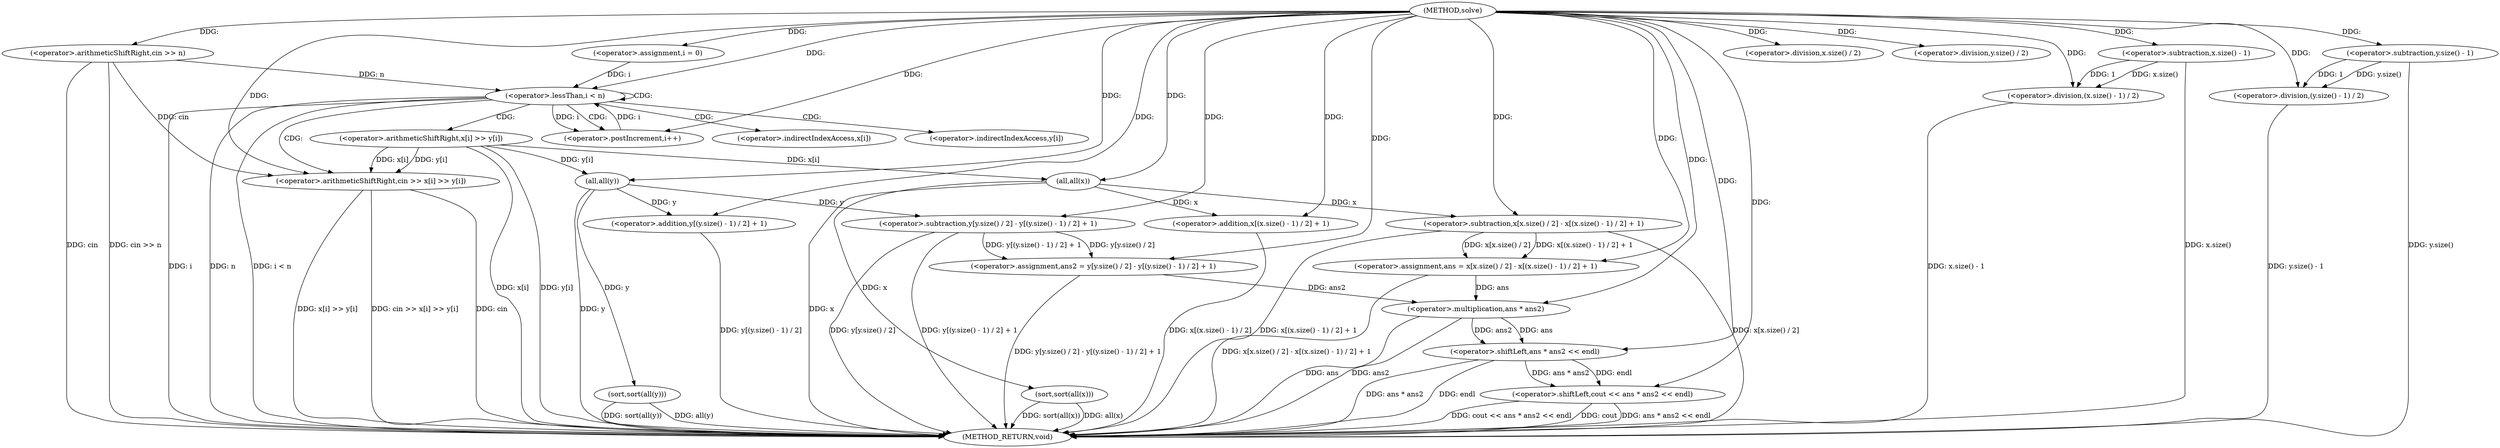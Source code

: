 digraph "solve" {  
"1000247" [label = "(METHOD,solve)" ]
"1000324" [label = "(METHOD_RETURN,void)" ]
"1000250" [label = "(<operator>.arithmeticShiftRight,cin >> n)" ]
"1000275" [label = "(sort,sort(all(x)))" ]
"1000278" [label = "(sort,sort(all(y)))" ]
"1000282" [label = "(<operator>.assignment,ans = x[x.size() / 2] - x[(x.size() - 1) / 2] + 1)" ]
"1000300" [label = "(<operator>.assignment,ans2 = y[y.size() / 2] - y[(y.size() - 1) / 2] + 1)" ]
"1000317" [label = "(<operator>.shiftLeft,cout << ans * ans2 << endl)" ]
"1000257" [label = "(<operator>.assignment,i = 0)" ]
"1000260" [label = "(<operator>.lessThan,i < n)" ]
"1000263" [label = "(<operator>.postIncrement,i++)" ]
"1000266" [label = "(<operator>.arithmeticShiftRight,cin >> x[i] >> y[i])" ]
"1000276" [label = "(all,all(x))" ]
"1000279" [label = "(all,all(y))" ]
"1000284" [label = "(<operator>.subtraction,x[x.size() / 2] - x[(x.size() - 1) / 2] + 1)" ]
"1000302" [label = "(<operator>.subtraction,y[y.size() / 2] - y[(y.size() - 1) / 2] + 1)" ]
"1000319" [label = "(<operator>.shiftLeft,ans * ans2 << endl)" ]
"1000290" [label = "(<operator>.addition,x[(x.size() - 1) / 2] + 1)" ]
"1000308" [label = "(<operator>.addition,y[(y.size() - 1) / 2] + 1)" ]
"1000320" [label = "(<operator>.multiplication,ans * ans2)" ]
"1000268" [label = "(<operator>.arithmeticShiftRight,x[i] >> y[i])" ]
"1000287" [label = "(<operator>.division,x.size() / 2)" ]
"1000305" [label = "(<operator>.division,y.size() / 2)" ]
"1000293" [label = "(<operator>.division,(x.size() - 1) / 2)" ]
"1000311" [label = "(<operator>.division,(y.size() - 1) / 2)" ]
"1000294" [label = "(<operator>.subtraction,x.size() - 1)" ]
"1000312" [label = "(<operator>.subtraction,y.size() - 1)" ]
"1000269" [label = "(<operator>.indirectIndexAccess,x[i])" ]
"1000272" [label = "(<operator>.indirectIndexAccess,y[i])" ]
  "1000250" -> "1000324"  [ label = "DDG: cin"] 
  "1000250" -> "1000324"  [ label = "DDG: cin >> n"] 
  "1000260" -> "1000324"  [ label = "DDG: i"] 
  "1000260" -> "1000324"  [ label = "DDG: n"] 
  "1000260" -> "1000324"  [ label = "DDG: i < n"] 
  "1000276" -> "1000324"  [ label = "DDG: x"] 
  "1000275" -> "1000324"  [ label = "DDG: all(x)"] 
  "1000275" -> "1000324"  [ label = "DDG: sort(all(x))"] 
  "1000279" -> "1000324"  [ label = "DDG: y"] 
  "1000278" -> "1000324"  [ label = "DDG: all(y)"] 
  "1000278" -> "1000324"  [ label = "DDG: sort(all(y))"] 
  "1000284" -> "1000324"  [ label = "DDG: x[x.size() / 2]"] 
  "1000294" -> "1000324"  [ label = "DDG: x.size()"] 
  "1000293" -> "1000324"  [ label = "DDG: x.size() - 1"] 
  "1000290" -> "1000324"  [ label = "DDG: x[(x.size() - 1) / 2]"] 
  "1000284" -> "1000324"  [ label = "DDG: x[(x.size() - 1) / 2] + 1"] 
  "1000282" -> "1000324"  [ label = "DDG: x[x.size() / 2] - x[(x.size() - 1) / 2] + 1"] 
  "1000302" -> "1000324"  [ label = "DDG: y[y.size() / 2]"] 
  "1000312" -> "1000324"  [ label = "DDG: y.size()"] 
  "1000311" -> "1000324"  [ label = "DDG: y.size() - 1"] 
  "1000308" -> "1000324"  [ label = "DDG: y[(y.size() - 1) / 2]"] 
  "1000302" -> "1000324"  [ label = "DDG: y[(y.size() - 1) / 2] + 1"] 
  "1000300" -> "1000324"  [ label = "DDG: y[y.size() / 2] - y[(y.size() - 1) / 2] + 1"] 
  "1000320" -> "1000324"  [ label = "DDG: ans"] 
  "1000320" -> "1000324"  [ label = "DDG: ans2"] 
  "1000319" -> "1000324"  [ label = "DDG: ans * ans2"] 
  "1000317" -> "1000324"  [ label = "DDG: ans * ans2 << endl"] 
  "1000317" -> "1000324"  [ label = "DDG: cout << ans * ans2 << endl"] 
  "1000266" -> "1000324"  [ label = "DDG: cin"] 
  "1000268" -> "1000324"  [ label = "DDG: x[i]"] 
  "1000268" -> "1000324"  [ label = "DDG: y[i]"] 
  "1000266" -> "1000324"  [ label = "DDG: x[i] >> y[i]"] 
  "1000266" -> "1000324"  [ label = "DDG: cin >> x[i] >> y[i]"] 
  "1000319" -> "1000324"  [ label = "DDG: endl"] 
  "1000317" -> "1000324"  [ label = "DDG: cout"] 
  "1000284" -> "1000282"  [ label = "DDG: x[(x.size() - 1) / 2] + 1"] 
  "1000284" -> "1000282"  [ label = "DDG: x[x.size() / 2]"] 
  "1000302" -> "1000300"  [ label = "DDG: y[y.size() / 2]"] 
  "1000302" -> "1000300"  [ label = "DDG: y[(y.size() - 1) / 2] + 1"] 
  "1000247" -> "1000250"  [ label = "DDG: "] 
  "1000247" -> "1000257"  [ label = "DDG: "] 
  "1000276" -> "1000275"  [ label = "DDG: x"] 
  "1000279" -> "1000278"  [ label = "DDG: y"] 
  "1000247" -> "1000282"  [ label = "DDG: "] 
  "1000247" -> "1000300"  [ label = "DDG: "] 
  "1000247" -> "1000317"  [ label = "DDG: "] 
  "1000319" -> "1000317"  [ label = "DDG: ans * ans2"] 
  "1000319" -> "1000317"  [ label = "DDG: endl"] 
  "1000257" -> "1000260"  [ label = "DDG: i"] 
  "1000263" -> "1000260"  [ label = "DDG: i"] 
  "1000247" -> "1000260"  [ label = "DDG: "] 
  "1000250" -> "1000260"  [ label = "DDG: n"] 
  "1000260" -> "1000263"  [ label = "DDG: i"] 
  "1000247" -> "1000263"  [ label = "DDG: "] 
  "1000268" -> "1000276"  [ label = "DDG: x[i]"] 
  "1000247" -> "1000276"  [ label = "DDG: "] 
  "1000268" -> "1000279"  [ label = "DDG: y[i]"] 
  "1000247" -> "1000279"  [ label = "DDG: "] 
  "1000276" -> "1000284"  [ label = "DDG: x"] 
  "1000247" -> "1000284"  [ label = "DDG: "] 
  "1000279" -> "1000302"  [ label = "DDG: y"] 
  "1000247" -> "1000302"  [ label = "DDG: "] 
  "1000320" -> "1000319"  [ label = "DDG: ans"] 
  "1000320" -> "1000319"  [ label = "DDG: ans2"] 
  "1000247" -> "1000319"  [ label = "DDG: "] 
  "1000250" -> "1000266"  [ label = "DDG: cin"] 
  "1000247" -> "1000266"  [ label = "DDG: "] 
  "1000268" -> "1000266"  [ label = "DDG: x[i]"] 
  "1000268" -> "1000266"  [ label = "DDG: y[i]"] 
  "1000276" -> "1000290"  [ label = "DDG: x"] 
  "1000247" -> "1000290"  [ label = "DDG: "] 
  "1000279" -> "1000308"  [ label = "DDG: y"] 
  "1000247" -> "1000308"  [ label = "DDG: "] 
  "1000282" -> "1000320"  [ label = "DDG: ans"] 
  "1000247" -> "1000320"  [ label = "DDG: "] 
  "1000300" -> "1000320"  [ label = "DDG: ans2"] 
  "1000247" -> "1000287"  [ label = "DDG: "] 
  "1000247" -> "1000305"  [ label = "DDG: "] 
  "1000294" -> "1000293"  [ label = "DDG: x.size()"] 
  "1000294" -> "1000293"  [ label = "DDG: 1"] 
  "1000247" -> "1000293"  [ label = "DDG: "] 
  "1000312" -> "1000311"  [ label = "DDG: 1"] 
  "1000312" -> "1000311"  [ label = "DDG: y.size()"] 
  "1000247" -> "1000311"  [ label = "DDG: "] 
  "1000247" -> "1000294"  [ label = "DDG: "] 
  "1000247" -> "1000312"  [ label = "DDG: "] 
  "1000260" -> "1000260"  [ label = "CDG: "] 
  "1000260" -> "1000272"  [ label = "CDG: "] 
  "1000260" -> "1000263"  [ label = "CDG: "] 
  "1000260" -> "1000269"  [ label = "CDG: "] 
  "1000260" -> "1000266"  [ label = "CDG: "] 
  "1000260" -> "1000268"  [ label = "CDG: "] 
}
